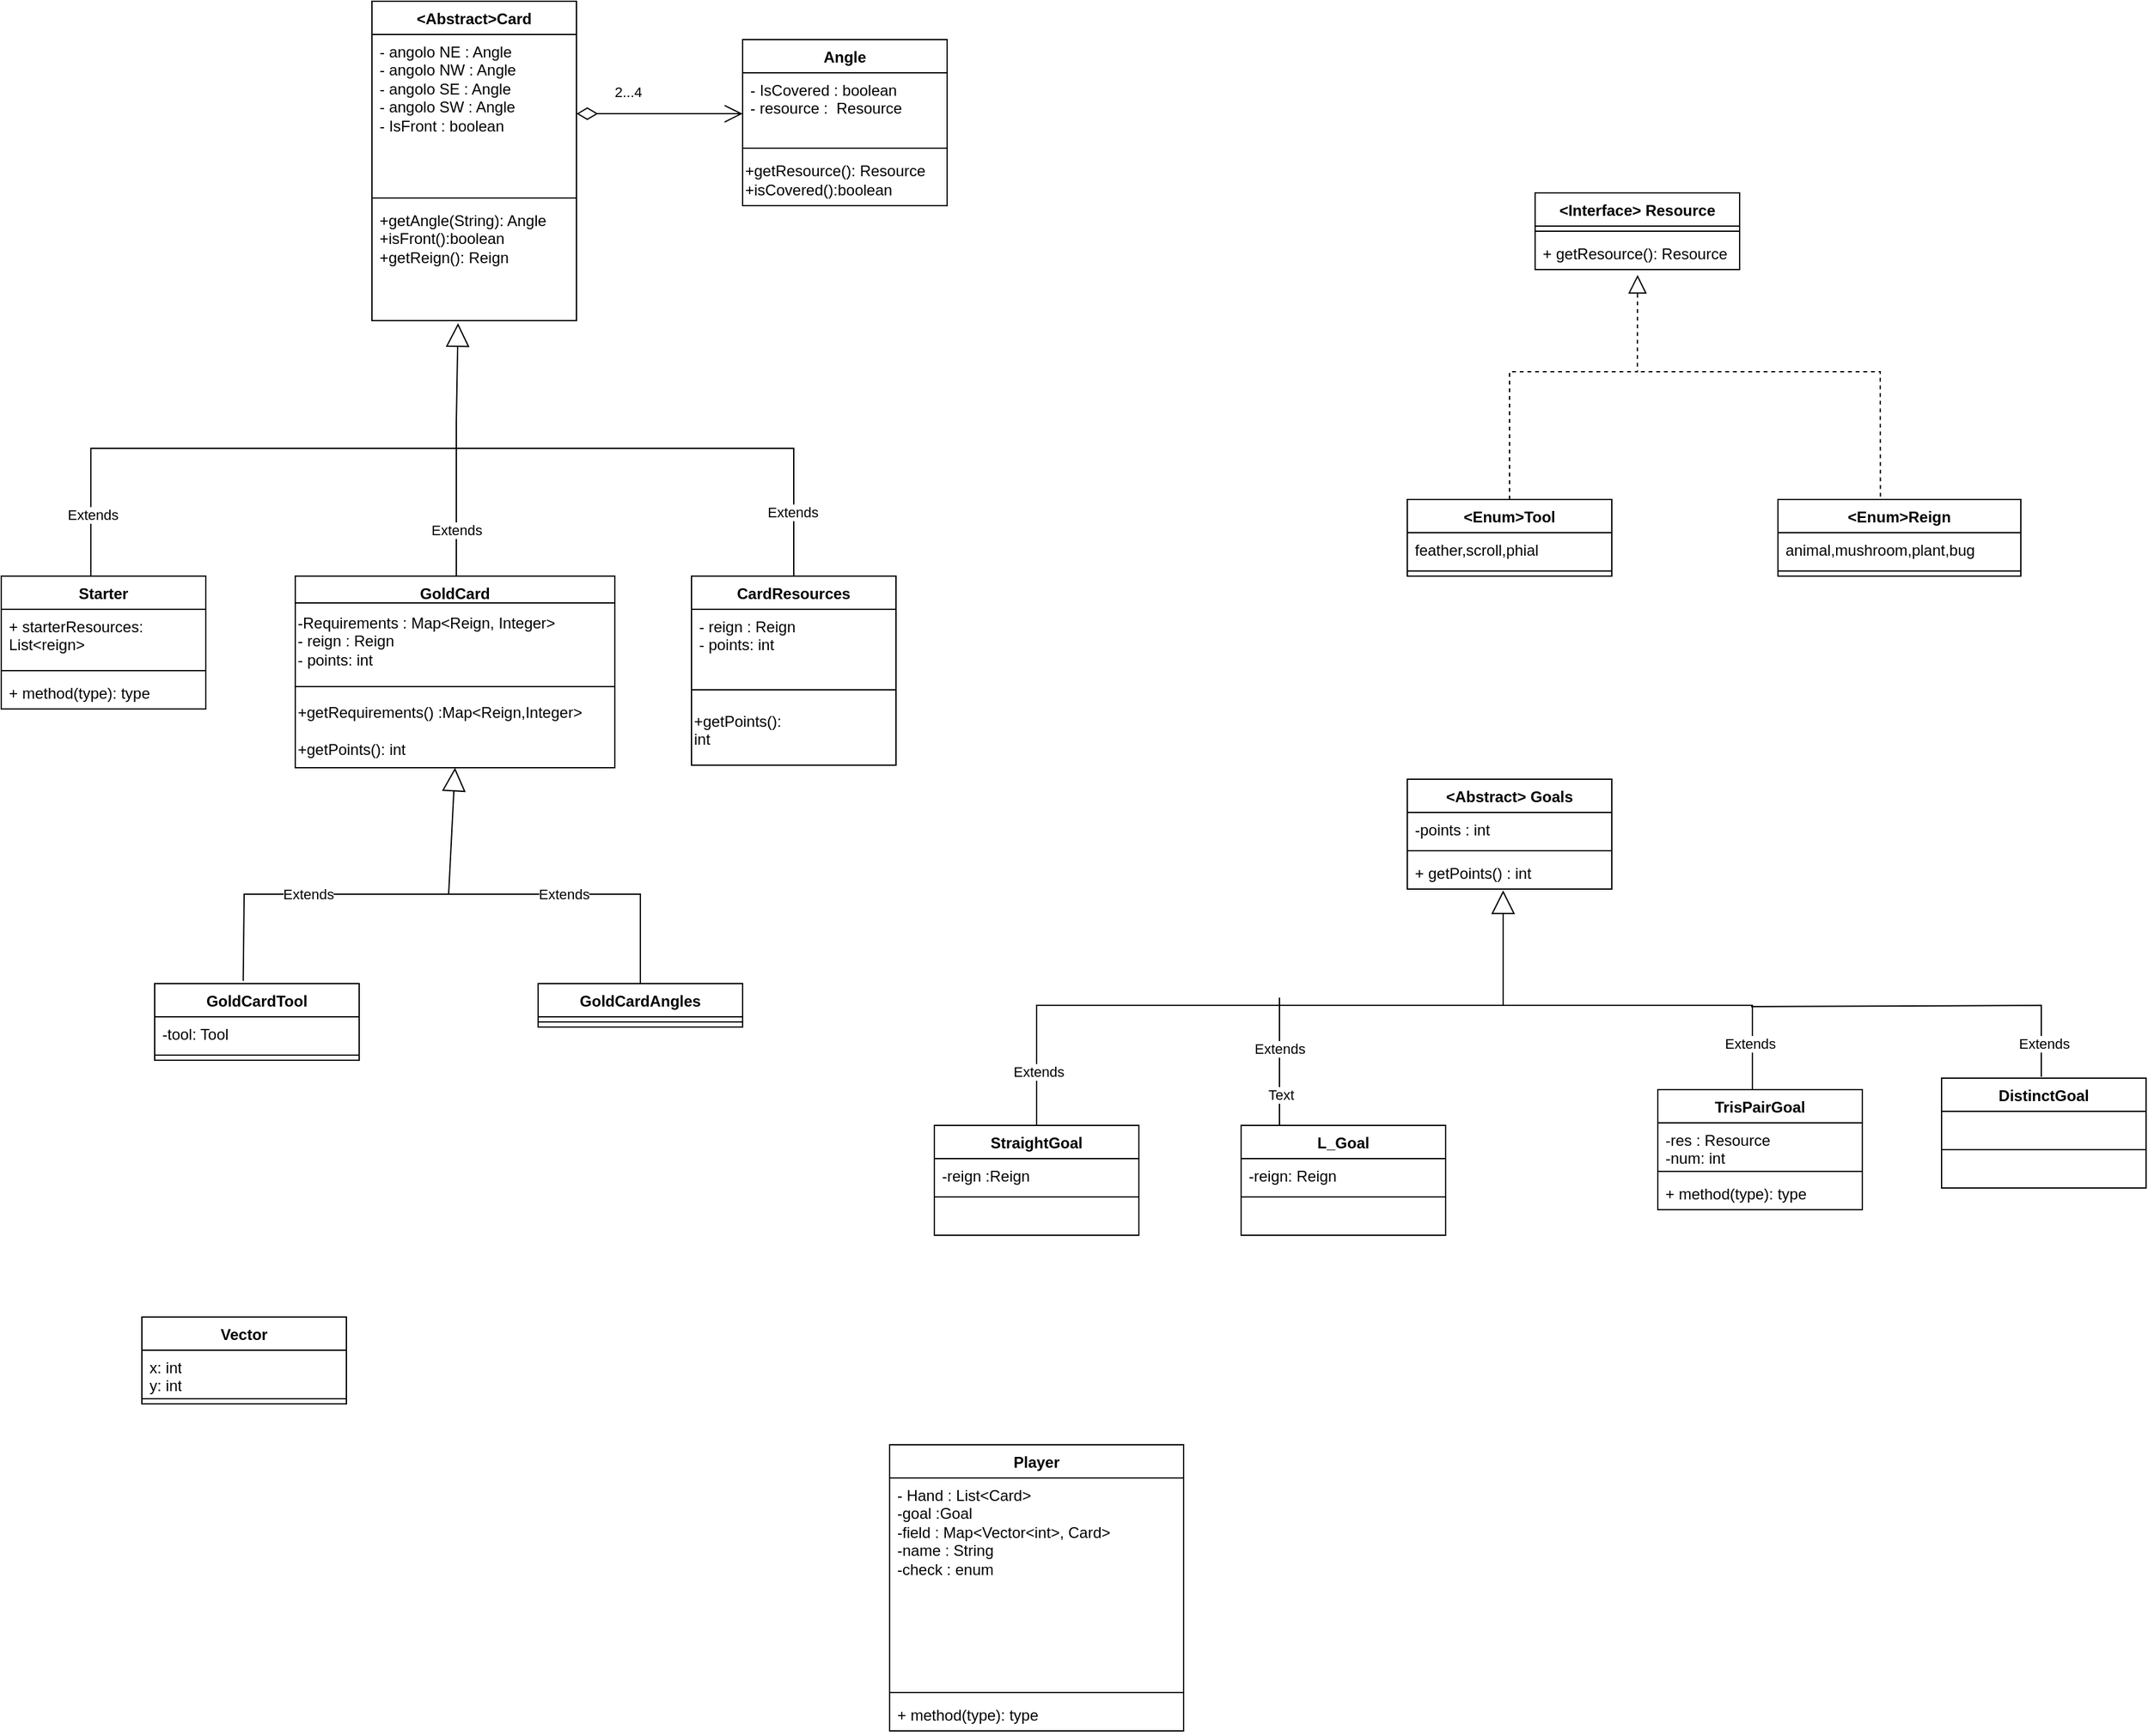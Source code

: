 <mxfile version="24.0.7" type="github">
  <diagram id="C5RBs43oDa-KdzZeNtuy" name="Page-1">
    <mxGraphModel dx="586" dy="361" grid="1" gridSize="10" guides="1" tooltips="1" connect="1" arrows="1" fold="1" page="1" pageScale="1" pageWidth="2339" pageHeight="3300" math="0" shadow="0">
      <root>
        <mxCell id="WIyWlLk6GJQsqaUBKTNV-0" />
        <mxCell id="WIyWlLk6GJQsqaUBKTNV-1" parent="WIyWlLk6GJQsqaUBKTNV-0" />
        <mxCell id="JLcb8wGAHAgGzzpa8HeB-1" value="&amp;lt;Abstract&amp;gt;Card" style="swimlane;fontStyle=1;align=center;verticalAlign=top;childLayout=stackLayout;horizontal=1;startSize=26;horizontalStack=0;resizeParent=1;resizeParentMax=0;resizeLast=0;collapsible=1;marginBottom=0;whiteSpace=wrap;html=1;" parent="WIyWlLk6GJQsqaUBKTNV-1" vertex="1">
          <mxGeometry x="300" y="30" width="160" height="250" as="geometry" />
        </mxCell>
        <mxCell id="JLcb8wGAHAgGzzpa8HeB-2" value="- angolo NE : Angle&lt;div&gt;- angolo NW : Angle&lt;/div&gt;&lt;div&gt;- angolo SE : Angle&lt;/div&gt;&lt;div&gt;- angolo SW : Angle&lt;/div&gt;&lt;div&gt;- IsFront : boolean&lt;/div&gt;&lt;div&gt;&lt;br&gt;&lt;/div&gt;" style="text;strokeColor=none;fillColor=none;align=left;verticalAlign=top;spacingLeft=4;spacingRight=4;overflow=hidden;rotatable=0;points=[[0,0.5],[1,0.5]];portConstraint=eastwest;whiteSpace=wrap;html=1;" parent="JLcb8wGAHAgGzzpa8HeB-1" vertex="1">
          <mxGeometry y="26" width="160" height="124" as="geometry" />
        </mxCell>
        <mxCell id="JLcb8wGAHAgGzzpa8HeB-3" value="" style="line;strokeWidth=1;fillColor=none;align=left;verticalAlign=middle;spacingTop=-1;spacingLeft=3;spacingRight=3;rotatable=0;labelPosition=right;points=[];portConstraint=eastwest;strokeColor=inherit;" parent="JLcb8wGAHAgGzzpa8HeB-1" vertex="1">
          <mxGeometry y="150" width="160" height="8" as="geometry" />
        </mxCell>
        <mxCell id="JLcb8wGAHAgGzzpa8HeB-4" value="&lt;div&gt;+getAngle(String): Angle&lt;br&gt;&lt;/div&gt;&lt;div&gt;+isFront():boolean&lt;/div&gt;&lt;div&gt;+getReign(): Reign&lt;/div&gt;" style="text;strokeColor=none;fillColor=none;align=left;verticalAlign=top;spacingLeft=4;spacingRight=4;overflow=hidden;rotatable=0;points=[[0,0.5],[1,0.5]];portConstraint=eastwest;whiteSpace=wrap;html=1;" parent="JLcb8wGAHAgGzzpa8HeB-1" vertex="1">
          <mxGeometry y="158" width="160" height="92" as="geometry" />
        </mxCell>
        <mxCell id="JLcb8wGAHAgGzzpa8HeB-5" value="Angle" style="swimlane;fontStyle=1;align=center;verticalAlign=top;childLayout=stackLayout;horizontal=1;startSize=26;horizontalStack=0;resizeParent=1;resizeParentMax=0;resizeLast=0;collapsible=1;marginBottom=0;whiteSpace=wrap;html=1;" parent="WIyWlLk6GJQsqaUBKTNV-1" vertex="1">
          <mxGeometry x="590" y="60" width="160" height="130" as="geometry" />
        </mxCell>
        <mxCell id="JLcb8wGAHAgGzzpa8HeB-6" value="&lt;div&gt;- IsCovered : boolean&lt;/div&gt;&lt;div&gt;- resource :&amp;nbsp; Resource&lt;/div&gt;&lt;div&gt;&lt;br&gt;&lt;/div&gt;" style="text;strokeColor=none;fillColor=none;align=left;verticalAlign=top;spacingLeft=4;spacingRight=4;overflow=hidden;rotatable=0;points=[[0,0.5],[1,0.5]];portConstraint=eastwest;whiteSpace=wrap;html=1;" parent="JLcb8wGAHAgGzzpa8HeB-5" vertex="1">
          <mxGeometry y="26" width="160" height="54" as="geometry" />
        </mxCell>
        <mxCell id="JLcb8wGAHAgGzzpa8HeB-7" value="" style="line;strokeWidth=1;fillColor=none;align=left;verticalAlign=middle;spacingTop=-1;spacingLeft=3;spacingRight=3;rotatable=0;labelPosition=right;points=[];portConstraint=eastwest;strokeColor=inherit;" parent="JLcb8wGAHAgGzzpa8HeB-5" vertex="1">
          <mxGeometry y="80" width="160" height="10" as="geometry" />
        </mxCell>
        <mxCell id="EF45_xodWaJwRy3mG7dY-4" value="&lt;div align=&quot;left&quot;&gt;+getResource(): Resource&lt;/div&gt;&lt;div align=&quot;left&quot;&gt;+isCovered():boolean&lt;br&gt;&lt;/div&gt;" style="text;html=1;align=left;verticalAlign=middle;resizable=0;points=[];autosize=1;strokeColor=none;fillColor=none;" parent="JLcb8wGAHAgGzzpa8HeB-5" vertex="1">
          <mxGeometry y="90" width="160" height="40" as="geometry" />
        </mxCell>
        <mxCell id="JLcb8wGAHAgGzzpa8HeB-9" value="&amp;lt;Interface&amp;gt; Resource" style="swimlane;fontStyle=1;align=center;verticalAlign=top;childLayout=stackLayout;horizontal=1;startSize=26;horizontalStack=0;resizeParent=1;resizeParentMax=0;resizeLast=0;collapsible=1;marginBottom=0;whiteSpace=wrap;html=1;" parent="WIyWlLk6GJQsqaUBKTNV-1" vertex="1">
          <mxGeometry x="1210" y="180" width="160" height="60" as="geometry" />
        </mxCell>
        <mxCell id="JLcb8wGAHAgGzzpa8HeB-11" value="" style="line;strokeWidth=1;fillColor=none;align=left;verticalAlign=middle;spacingTop=-1;spacingLeft=3;spacingRight=3;rotatable=0;labelPosition=right;points=[];portConstraint=eastwest;strokeColor=inherit;" parent="JLcb8wGAHAgGzzpa8HeB-9" vertex="1">
          <mxGeometry y="26" width="160" height="8" as="geometry" />
        </mxCell>
        <mxCell id="JLcb8wGAHAgGzzpa8HeB-12" value="+ getResource(): Resource" style="text;strokeColor=none;fillColor=none;align=left;verticalAlign=top;spacingLeft=4;spacingRight=4;overflow=hidden;rotatable=0;points=[[0,0.5],[1,0.5]];portConstraint=eastwest;whiteSpace=wrap;html=1;" parent="JLcb8wGAHAgGzzpa8HeB-9" vertex="1">
          <mxGeometry y="34" width="160" height="26" as="geometry" />
        </mxCell>
        <mxCell id="JLcb8wGAHAgGzzpa8HeB-14" value="&amp;lt;Enum&amp;gt;Tool" style="swimlane;fontStyle=1;align=center;verticalAlign=top;childLayout=stackLayout;horizontal=1;startSize=26;horizontalStack=0;resizeParent=1;resizeParentMax=0;resizeLast=0;collapsible=1;marginBottom=0;whiteSpace=wrap;html=1;" parent="WIyWlLk6GJQsqaUBKTNV-1" vertex="1">
          <mxGeometry x="1110" y="420" width="160" height="60" as="geometry" />
        </mxCell>
        <mxCell id="JLcb8wGAHAgGzzpa8HeB-15" value="feather,scroll,phial" style="text;strokeColor=none;fillColor=none;align=left;verticalAlign=top;spacingLeft=4;spacingRight=4;overflow=hidden;rotatable=0;points=[[0,0.5],[1,0.5]];portConstraint=eastwest;whiteSpace=wrap;html=1;" parent="JLcb8wGAHAgGzzpa8HeB-14" vertex="1">
          <mxGeometry y="26" width="160" height="26" as="geometry" />
        </mxCell>
        <mxCell id="JLcb8wGAHAgGzzpa8HeB-16" value="" style="line;strokeWidth=1;fillColor=none;align=left;verticalAlign=middle;spacingTop=-1;spacingLeft=3;spacingRight=3;rotatable=0;labelPosition=right;points=[];portConstraint=eastwest;strokeColor=inherit;" parent="JLcb8wGAHAgGzzpa8HeB-14" vertex="1">
          <mxGeometry y="52" width="160" height="8" as="geometry" />
        </mxCell>
        <mxCell id="JLcb8wGAHAgGzzpa8HeB-18" value="" style="endArrow=block;dashed=1;endFill=0;endSize=12;html=1;rounded=0;entryX=0.501;entryY=1.162;entryDx=0;entryDy=0;entryPerimeter=0;exitX=0.5;exitY=0;exitDx=0;exitDy=0;" parent="WIyWlLk6GJQsqaUBKTNV-1" source="JLcb8wGAHAgGzzpa8HeB-14" target="JLcb8wGAHAgGzzpa8HeB-12" edge="1">
          <mxGeometry width="160" relative="1" as="geometry">
            <mxPoint x="1430" y="400" as="sourcePoint" />
            <mxPoint x="1590" y="400" as="targetPoint" />
            <Array as="points">
              <mxPoint x="1190" y="320" />
              <mxPoint x="1290" y="320" />
            </Array>
          </mxGeometry>
        </mxCell>
        <mxCell id="JLcb8wGAHAgGzzpa8HeB-24" value="GoldCard" style="swimlane;fontStyle=1;align=center;verticalAlign=top;childLayout=stackLayout;horizontal=1;startSize=21;horizontalStack=0;resizeParent=1;resizeParentMax=0;resizeLast=0;collapsible=1;marginBottom=0;whiteSpace=wrap;html=1;" parent="WIyWlLk6GJQsqaUBKTNV-1" vertex="1">
          <mxGeometry x="240" y="480" width="250" height="150" as="geometry" />
        </mxCell>
        <mxCell id="E-_rWRL8sggAh93KuL3w-0" value="-Requirements : Map&amp;lt;Reign, Integer&amp;gt;&lt;div&gt;&lt;div style=&quot;white-space: normal;&quot;&gt;- reign : Reign&lt;/div&gt;&lt;span style=&quot;white-space: normal;&quot;&gt;- points: int&lt;/span&gt;&lt;br&gt;&lt;/div&gt;" style="text;html=1;align=left;verticalAlign=middle;resizable=0;points=[];autosize=1;strokeColor=none;fillColor=none;" parent="JLcb8wGAHAgGzzpa8HeB-24" vertex="1">
          <mxGeometry y="21" width="250" height="60" as="geometry" />
        </mxCell>
        <mxCell id="JLcb8wGAHAgGzzpa8HeB-26" value="" style="line;strokeWidth=1;fillColor=none;align=left;verticalAlign=middle;spacingTop=-1;spacingLeft=3;spacingRight=3;rotatable=0;labelPosition=right;points=[];portConstraint=eastwest;strokeColor=inherit;" parent="JLcb8wGAHAgGzzpa8HeB-24" vertex="1">
          <mxGeometry y="81" width="250" height="11" as="geometry" />
        </mxCell>
        <mxCell id="EF45_xodWaJwRy3mG7dY-5" value="&lt;div align=&quot;left&quot;&gt;+getRequirements() :Map&amp;lt;Reign,Integer&amp;gt;&lt;br&gt;&lt;/div&gt;&lt;div align=&quot;left&quot;&gt;&lt;br&gt;&lt;/div&gt;&lt;div align=&quot;left&quot;&gt;+getPoints(): int&lt;br&gt;&lt;/div&gt;" style="text;html=1;align=left;verticalAlign=middle;whiteSpace=wrap;rounded=0;" parent="JLcb8wGAHAgGzzpa8HeB-24" vertex="1">
          <mxGeometry y="92" width="250" height="58" as="geometry" />
        </mxCell>
        <mxCell id="JLcb8wGAHAgGzzpa8HeB-32" value="Extends" style="endArrow=block;endSize=16;endFill=0;html=1;rounded=0;exitX=0.5;exitY=0;exitDx=0;exitDy=0;entryX=0.421;entryY=1.022;entryDx=0;entryDy=0;entryPerimeter=0;" parent="WIyWlLk6GJQsqaUBKTNV-1" target="JLcb8wGAHAgGzzpa8HeB-4" edge="1">
          <mxGeometry x="-0.636" width="160" relative="1" as="geometry">
            <mxPoint x="366" y="480" as="sourcePoint" />
            <mxPoint x="370" y="280" as="targetPoint" />
            <Array as="points">
              <mxPoint x="366" y="380" />
              <mxPoint x="366" y="360" />
            </Array>
            <mxPoint as="offset" />
          </mxGeometry>
        </mxCell>
        <mxCell id="JLcb8wGAHAgGzzpa8HeB-38" value="" style="endArrow=none;dashed=1;html=1;rounded=0;exitX=0.422;exitY=0.063;exitDx=0;exitDy=0;exitPerimeter=0;" parent="WIyWlLk6GJQsqaUBKTNV-1" source="EF45_xodWaJwRy3mG7dY-0" edge="1">
          <mxGeometry width="50" height="50" relative="1" as="geometry">
            <mxPoint x="1480" y="420" as="sourcePoint" />
            <mxPoint x="1290" y="320" as="targetPoint" />
            <Array as="points">
              <mxPoint x="1480" y="320" />
            </Array>
          </mxGeometry>
        </mxCell>
        <mxCell id="pGGR8wDG81xiq5hkl2QB-0" value="GoldCardTool" style="swimlane;fontStyle=1;align=center;verticalAlign=top;childLayout=stackLayout;horizontal=1;startSize=26;horizontalStack=0;resizeParent=1;resizeParentMax=0;resizeLast=0;collapsible=1;marginBottom=0;whiteSpace=wrap;html=1;" parent="WIyWlLk6GJQsqaUBKTNV-1" vertex="1">
          <mxGeometry x="130" y="799" width="160" height="60" as="geometry" />
        </mxCell>
        <mxCell id="pGGR8wDG81xiq5hkl2QB-1" value="-tool: Tool" style="text;strokeColor=none;fillColor=none;align=left;verticalAlign=top;spacingLeft=4;spacingRight=4;overflow=hidden;rotatable=0;points=[[0,0.5],[1,0.5]];portConstraint=eastwest;whiteSpace=wrap;html=1;" parent="pGGR8wDG81xiq5hkl2QB-0" vertex="1">
          <mxGeometry y="26" width="160" height="26" as="geometry" />
        </mxCell>
        <mxCell id="pGGR8wDG81xiq5hkl2QB-2" value="" style="line;strokeWidth=1;fillColor=none;align=left;verticalAlign=middle;spacingTop=-1;spacingLeft=3;spacingRight=3;rotatable=0;labelPosition=right;points=[];portConstraint=eastwest;strokeColor=inherit;" parent="pGGR8wDG81xiq5hkl2QB-0" vertex="1">
          <mxGeometry y="52" width="160" height="8" as="geometry" />
        </mxCell>
        <mxCell id="pGGR8wDG81xiq5hkl2QB-4" value="GoldCardAngles" style="swimlane;fontStyle=1;align=center;verticalAlign=top;childLayout=stackLayout;horizontal=1;startSize=26;horizontalStack=0;resizeParent=1;resizeParentMax=0;resizeLast=0;collapsible=1;marginBottom=0;whiteSpace=wrap;html=1;" parent="WIyWlLk6GJQsqaUBKTNV-1" vertex="1">
          <mxGeometry x="430" y="799" width="160" height="34" as="geometry" />
        </mxCell>
        <mxCell id="pGGR8wDG81xiq5hkl2QB-6" value="" style="line;strokeWidth=1;fillColor=none;align=left;verticalAlign=middle;spacingTop=-1;spacingLeft=3;spacingRight=3;rotatable=0;labelPosition=right;points=[];portConstraint=eastwest;strokeColor=inherit;" parent="pGGR8wDG81xiq5hkl2QB-4" vertex="1">
          <mxGeometry y="26" width="160" height="8" as="geometry" />
        </mxCell>
        <mxCell id="U6kzLl_--cRYhZTv7tza-3" value="" style="endArrow=none;html=1;rounded=0;entryX=0.5;entryY=0;entryDx=0;entryDy=0;" parent="WIyWlLk6GJQsqaUBKTNV-1" target="DvexnknoC_lyuImm-Q-N-4" edge="1">
          <mxGeometry width="50" height="50" relative="1" as="geometry">
            <mxPoint x="360" y="380" as="sourcePoint" />
            <mxPoint x="740" y="446" as="targetPoint" />
            <Array as="points">
              <mxPoint x="630" y="380" />
            </Array>
          </mxGeometry>
        </mxCell>
        <mxCell id="U6kzLl_--cRYhZTv7tza-4" value="Extends" style="edgeLabel;html=1;align=center;verticalAlign=middle;resizable=0;points=[];" parent="U6kzLl_--cRYhZTv7tza-3" vertex="1" connectable="0">
          <mxGeometry x="0.32" y="-2" relative="1" as="geometry">
            <mxPoint x="25" y="48" as="offset" />
          </mxGeometry>
        </mxCell>
        <mxCell id="U6kzLl_--cRYhZTv7tza-8" value="Extends" style="endArrow=block;endSize=16;endFill=0;html=1;rounded=0;entryX=0.5;entryY=1;entryDx=0;entryDy=0;exitX=0.433;exitY=-0.035;exitDx=0;exitDy=0;exitPerimeter=0;" parent="WIyWlLk6GJQsqaUBKTNV-1" source="pGGR8wDG81xiq5hkl2QB-0" target="EF45_xodWaJwRy3mG7dY-5" edge="1">
          <mxGeometry x="-0.28" width="160" relative="1" as="geometry">
            <mxPoint x="200" y="789" as="sourcePoint" />
            <mxPoint x="365" y="560" as="targetPoint" />
            <Array as="points">
              <mxPoint x="200" y="729" />
              <mxPoint x="360" y="729" />
            </Array>
            <mxPoint as="offset" />
          </mxGeometry>
        </mxCell>
        <mxCell id="U6kzLl_--cRYhZTv7tza-10" value="" style="endArrow=none;html=1;rounded=0;entryX=0.5;entryY=0;entryDx=0;entryDy=0;" parent="WIyWlLk6GJQsqaUBKTNV-1" target="pGGR8wDG81xiq5hkl2QB-4" edge="1">
          <mxGeometry width="50" height="50" relative="1" as="geometry">
            <mxPoint x="360" y="729" as="sourcePoint" />
            <mxPoint x="580" y="729" as="targetPoint" />
            <Array as="points">
              <mxPoint x="510" y="729" />
            </Array>
          </mxGeometry>
        </mxCell>
        <mxCell id="U6kzLl_--cRYhZTv7tza-11" value="&lt;div&gt;Extends&lt;/div&gt;" style="edgeLabel;html=1;align=center;verticalAlign=middle;resizable=0;points=[];" parent="U6kzLl_--cRYhZTv7tza-10" vertex="1" connectable="0">
          <mxGeometry x="-0.317" y="-2" relative="1" as="geometry">
            <mxPoint x="15" y="-2" as="offset" />
          </mxGeometry>
        </mxCell>
        <mxCell id="U6kzLl_--cRYhZTv7tza-17" value="2...4" style="endArrow=open;html=1;endSize=12;startArrow=diamondThin;startSize=14;startFill=0;edgeStyle=orthogonalEdgeStyle;align=left;verticalAlign=bottom;rounded=0;exitX=1;exitY=0.5;exitDx=0;exitDy=0;entryX=0;entryY=0.593;entryDx=0;entryDy=0;entryPerimeter=0;" parent="WIyWlLk6GJQsqaUBKTNV-1" source="JLcb8wGAHAgGzzpa8HeB-2" target="JLcb8wGAHAgGzzpa8HeB-6" edge="1">
          <mxGeometry x="-0.579" y="8" relative="1" as="geometry">
            <mxPoint x="730" y="170" as="sourcePoint" />
            <mxPoint x="880" y="130" as="targetPoint" />
            <Array as="points" />
            <mxPoint as="offset" />
          </mxGeometry>
        </mxCell>
        <mxCell id="EF45_xodWaJwRy3mG7dY-0" value="&amp;lt;Enum&amp;gt;Reign" style="swimlane;fontStyle=1;align=center;verticalAlign=top;childLayout=stackLayout;horizontal=1;startSize=26;horizontalStack=0;resizeParent=1;resizeParentMax=0;resizeLast=0;collapsible=1;marginBottom=0;whiteSpace=wrap;html=1;" parent="WIyWlLk6GJQsqaUBKTNV-1" vertex="1">
          <mxGeometry x="1400" y="420" width="190" height="60" as="geometry" />
        </mxCell>
        <mxCell id="EF45_xodWaJwRy3mG7dY-1" value="animal,mushroom,plant,bug" style="text;strokeColor=none;fillColor=none;align=left;verticalAlign=top;spacingLeft=4;spacingRight=4;overflow=hidden;rotatable=0;points=[[0,0.5],[1,0.5]];portConstraint=eastwest;whiteSpace=wrap;html=1;" parent="EF45_xodWaJwRy3mG7dY-0" vertex="1">
          <mxGeometry y="26" width="190" height="26" as="geometry" />
        </mxCell>
        <mxCell id="EF45_xodWaJwRy3mG7dY-2" value="" style="line;strokeWidth=1;fillColor=none;align=left;verticalAlign=middle;spacingTop=-1;spacingLeft=3;spacingRight=3;rotatable=0;labelPosition=right;points=[];portConstraint=eastwest;strokeColor=inherit;" parent="EF45_xodWaJwRy3mG7dY-0" vertex="1">
          <mxGeometry y="52" width="190" height="8" as="geometry" />
        </mxCell>
        <mxCell id="DvexnknoC_lyuImm-Q-N-4" value="CardResources" style="swimlane;fontStyle=1;align=center;verticalAlign=top;childLayout=stackLayout;horizontal=1;startSize=26;horizontalStack=0;resizeParent=1;resizeParentMax=0;resizeLast=0;collapsible=1;marginBottom=0;whiteSpace=wrap;html=1;" parent="WIyWlLk6GJQsqaUBKTNV-1" vertex="1">
          <mxGeometry x="550" y="480" width="160" height="148" as="geometry" />
        </mxCell>
        <mxCell id="DvexnknoC_lyuImm-Q-N-5" value="&lt;div&gt;- reign : Reign&lt;/div&gt;- points: int" style="text;strokeColor=none;fillColor=none;align=left;verticalAlign=top;spacingLeft=4;spacingRight=4;overflow=hidden;rotatable=0;points=[[0,0.5],[1,0.5]];portConstraint=eastwest;whiteSpace=wrap;html=1;" parent="DvexnknoC_lyuImm-Q-N-4" vertex="1">
          <mxGeometry y="26" width="160" height="44" as="geometry" />
        </mxCell>
        <mxCell id="DvexnknoC_lyuImm-Q-N-6" value="" style="line;strokeWidth=1;fillColor=none;align=left;verticalAlign=middle;spacingTop=-1;spacingLeft=3;spacingRight=3;rotatable=0;labelPosition=right;points=[];portConstraint=eastwest;strokeColor=inherit;" parent="DvexnknoC_lyuImm-Q-N-4" vertex="1">
          <mxGeometry y="70" width="160" height="38" as="geometry" />
        </mxCell>
        <mxCell id="DvexnknoC_lyuImm-Q-N-8" value="&lt;span style=&quot;white-space: normal;&quot;&gt;+getPoints(): int&lt;/span&gt;&lt;div&gt;&lt;span style=&quot;white-space: normal;&quot;&gt;&lt;br&gt;&lt;/span&gt;&lt;/div&gt;" style="text;html=1;align=left;verticalAlign=middle;resizable=0;points=[];autosize=1;strokeColor=none;fillColor=none;" parent="DvexnknoC_lyuImm-Q-N-4" vertex="1">
          <mxGeometry y="108" width="160" height="40" as="geometry" />
        </mxCell>
        <mxCell id="DvexnknoC_lyuImm-Q-N-9" value="Starter" style="swimlane;fontStyle=1;align=center;verticalAlign=top;childLayout=stackLayout;horizontal=1;startSize=26;horizontalStack=0;resizeParent=1;resizeParentMax=0;resizeLast=0;collapsible=1;marginBottom=0;whiteSpace=wrap;html=1;" parent="WIyWlLk6GJQsqaUBKTNV-1" vertex="1">
          <mxGeometry x="10" y="480" width="160" height="104" as="geometry" />
        </mxCell>
        <mxCell id="DvexnknoC_lyuImm-Q-N-10" value="+ starterResources: List&amp;lt;reign&amp;gt;" style="text;strokeColor=none;fillColor=none;align=left;verticalAlign=top;spacingLeft=4;spacingRight=4;overflow=hidden;rotatable=0;points=[[0,0.5],[1,0.5]];portConstraint=eastwest;whiteSpace=wrap;html=1;" parent="DvexnknoC_lyuImm-Q-N-9" vertex="1">
          <mxGeometry y="26" width="160" height="44" as="geometry" />
        </mxCell>
        <mxCell id="DvexnknoC_lyuImm-Q-N-11" value="" style="line;strokeWidth=1;fillColor=none;align=left;verticalAlign=middle;spacingTop=-1;spacingLeft=3;spacingRight=3;rotatable=0;labelPosition=right;points=[];portConstraint=eastwest;strokeColor=inherit;" parent="DvexnknoC_lyuImm-Q-N-9" vertex="1">
          <mxGeometry y="70" width="160" height="8" as="geometry" />
        </mxCell>
        <mxCell id="DvexnknoC_lyuImm-Q-N-12" value="+ method(type): type" style="text;strokeColor=none;fillColor=none;align=left;verticalAlign=top;spacingLeft=4;spacingRight=4;overflow=hidden;rotatable=0;points=[[0,0.5],[1,0.5]];portConstraint=eastwest;whiteSpace=wrap;html=1;" parent="DvexnknoC_lyuImm-Q-N-9" vertex="1">
          <mxGeometry y="78" width="160" height="26" as="geometry" />
        </mxCell>
        <mxCell id="DvexnknoC_lyuImm-Q-N-13" value="" style="endArrow=none;html=1;edgeStyle=orthogonalEdgeStyle;rounded=0;exitX=0.438;exitY=0;exitDx=0;exitDy=0;exitPerimeter=0;" parent="WIyWlLk6GJQsqaUBKTNV-1" source="DvexnknoC_lyuImm-Q-N-9" edge="1">
          <mxGeometry relative="1" as="geometry">
            <mxPoint x="80" y="380" as="sourcePoint" />
            <mxPoint x="370" y="380" as="targetPoint" />
            <Array as="points">
              <mxPoint x="80" y="380" />
            </Array>
          </mxGeometry>
        </mxCell>
        <mxCell id="DvexnknoC_lyuImm-Q-N-14" value="Extends" style="edgeLabel;resizable=0;html=1;align=left;verticalAlign=bottom;" parent="DvexnknoC_lyuImm-Q-N-13" connectable="0" vertex="1">
          <mxGeometry x="-1" relative="1" as="geometry">
            <mxPoint x="-20" y="-40" as="offset" />
          </mxGeometry>
        </mxCell>
        <mxCell id="DvexnknoC_lyuImm-Q-N-16" value="&amp;lt;Abstract&amp;gt; Goals" style="swimlane;fontStyle=1;align=center;verticalAlign=top;childLayout=stackLayout;horizontal=1;startSize=26;horizontalStack=0;resizeParent=1;resizeParentMax=0;resizeLast=0;collapsible=1;marginBottom=0;whiteSpace=wrap;html=1;" parent="WIyWlLk6GJQsqaUBKTNV-1" vertex="1">
          <mxGeometry x="1110" y="639" width="160" height="86" as="geometry" />
        </mxCell>
        <mxCell id="DvexnknoC_lyuImm-Q-N-17" value="-points : int" style="text;strokeColor=none;fillColor=none;align=left;verticalAlign=top;spacingLeft=4;spacingRight=4;overflow=hidden;rotatable=0;points=[[0,0.5],[1,0.5]];portConstraint=eastwest;whiteSpace=wrap;html=1;" parent="DvexnknoC_lyuImm-Q-N-16" vertex="1">
          <mxGeometry y="26" width="160" height="26" as="geometry" />
        </mxCell>
        <mxCell id="DvexnknoC_lyuImm-Q-N-18" value="" style="line;strokeWidth=1;fillColor=none;align=left;verticalAlign=middle;spacingTop=-1;spacingLeft=3;spacingRight=3;rotatable=0;labelPosition=right;points=[];portConstraint=eastwest;strokeColor=inherit;" parent="DvexnknoC_lyuImm-Q-N-16" vertex="1">
          <mxGeometry y="52" width="160" height="8" as="geometry" />
        </mxCell>
        <mxCell id="DvexnknoC_lyuImm-Q-N-19" value="+ getPoints() : int" style="text;strokeColor=none;fillColor=none;align=left;verticalAlign=top;spacingLeft=4;spacingRight=4;overflow=hidden;rotatable=0;points=[[0,0.5],[1,0.5]];portConstraint=eastwest;whiteSpace=wrap;html=1;" parent="DvexnknoC_lyuImm-Q-N-16" vertex="1">
          <mxGeometry y="60" width="160" height="26" as="geometry" />
        </mxCell>
        <mxCell id="DvexnknoC_lyuImm-Q-N-20" value="Extends" style="endArrow=block;endSize=16;endFill=0;html=1;rounded=0;entryX=0.5;entryY=1;entryDx=0;entryDy=0;exitX=0.5;exitY=0;exitDx=0;exitDy=0;" parent="WIyWlLk6GJQsqaUBKTNV-1" edge="1">
          <mxGeometry x="-0.636" width="160" relative="1" as="geometry">
            <mxPoint x="1010" y="916" as="sourcePoint" />
            <mxPoint x="1185" y="726" as="targetPoint" />
            <Array as="points">
              <mxPoint x="1010" y="816" />
              <mxPoint x="1185" y="816" />
            </Array>
            <mxPoint as="offset" />
          </mxGeometry>
        </mxCell>
        <mxCell id="AA-iRr0cbiNNM53GynT9-34" value="Text" style="edgeLabel;html=1;align=center;verticalAlign=middle;resizable=0;points=[];" parent="DvexnknoC_lyuImm-Q-N-20" vertex="1" connectable="0">
          <mxGeometry x="-0.832" y="-1" relative="1" as="geometry">
            <mxPoint as="offset" />
          </mxGeometry>
        </mxCell>
        <mxCell id="DvexnknoC_lyuImm-Q-N-21" value="" style="endArrow=none;html=1;rounded=0;entryX=0.5;entryY=0;entryDx=0;entryDy=0;" parent="WIyWlLk6GJQsqaUBKTNV-1" edge="1">
          <mxGeometry width="50" height="50" relative="1" as="geometry">
            <mxPoint x="1180" y="816" as="sourcePoint" />
            <mxPoint x="1380" y="882" as="targetPoint" />
            <Array as="points">
              <mxPoint x="1380" y="816" />
            </Array>
          </mxGeometry>
        </mxCell>
        <mxCell id="DvexnknoC_lyuImm-Q-N-22" value="Extends" style="edgeLabel;html=1;align=center;verticalAlign=middle;resizable=0;points=[];" parent="DvexnknoC_lyuImm-Q-N-21" vertex="1" connectable="0">
          <mxGeometry x="0.32" y="-2" relative="1" as="geometry">
            <mxPoint x="22" y="28" as="offset" />
          </mxGeometry>
        </mxCell>
        <mxCell id="DvexnknoC_lyuImm-Q-N-23" value="" style="endArrow=none;html=1;edgeStyle=orthogonalEdgeStyle;rounded=0;exitX=0.438;exitY=0;exitDx=0;exitDy=0;exitPerimeter=0;" parent="WIyWlLk6GJQsqaUBKTNV-1" edge="1">
          <mxGeometry relative="1" as="geometry">
            <mxPoint x="820" y="916" as="sourcePoint" />
            <mxPoint x="1010" y="810" as="targetPoint" />
            <Array as="points">
              <mxPoint x="820" y="816" />
            </Array>
          </mxGeometry>
        </mxCell>
        <mxCell id="DvexnknoC_lyuImm-Q-N-24" value="Extends" style="edgeLabel;resizable=0;html=1;align=left;verticalAlign=bottom;" parent="DvexnknoC_lyuImm-Q-N-23" connectable="0" vertex="1">
          <mxGeometry x="-1" relative="1" as="geometry">
            <mxPoint x="-20" y="-40" as="offset" />
          </mxGeometry>
        </mxCell>
        <mxCell id="AA-iRr0cbiNNM53GynT9-10" value="" style="endArrow=none;html=1;rounded=0;" parent="WIyWlLk6GJQsqaUBKTNV-1" edge="1">
          <mxGeometry width="50" height="50" relative="1" as="geometry">
            <mxPoint x="1379" y="817" as="sourcePoint" />
            <mxPoint x="1606" y="872" as="targetPoint" />
            <Array as="points">
              <mxPoint x="1606" y="816" />
            </Array>
          </mxGeometry>
        </mxCell>
        <mxCell id="AA-iRr0cbiNNM53GynT9-11" value="Extends" style="edgeLabel;html=1;align=center;verticalAlign=middle;resizable=0;points=[];" parent="AA-iRr0cbiNNM53GynT9-10" vertex="1" connectable="0">
          <mxGeometry x="0.32" y="-2" relative="1" as="geometry">
            <mxPoint x="42" y="28" as="offset" />
          </mxGeometry>
        </mxCell>
        <mxCell id="AA-iRr0cbiNNM53GynT9-12" value="StraightGoal" style="swimlane;fontStyle=1;align=center;verticalAlign=top;childLayout=stackLayout;horizontal=1;startSize=26;horizontalStack=0;resizeParent=1;resizeParentMax=0;resizeLast=0;collapsible=1;marginBottom=0;whiteSpace=wrap;html=1;" parent="WIyWlLk6GJQsqaUBKTNV-1" vertex="1">
          <mxGeometry x="740" y="910" width="160" height="86" as="geometry" />
        </mxCell>
        <mxCell id="AA-iRr0cbiNNM53GynT9-13" value="-reign :Reign" style="text;strokeColor=none;fillColor=none;align=left;verticalAlign=top;spacingLeft=4;spacingRight=4;overflow=hidden;rotatable=0;points=[[0,0.5],[1,0.5]];portConstraint=eastwest;whiteSpace=wrap;html=1;" parent="AA-iRr0cbiNNM53GynT9-12" vertex="1">
          <mxGeometry y="26" width="160" height="26" as="geometry" />
        </mxCell>
        <mxCell id="AA-iRr0cbiNNM53GynT9-14" value="" style="line;strokeWidth=1;fillColor=none;align=left;verticalAlign=middle;spacingTop=-1;spacingLeft=3;spacingRight=3;rotatable=0;labelPosition=right;points=[];portConstraint=eastwest;strokeColor=inherit;" parent="AA-iRr0cbiNNM53GynT9-12" vertex="1">
          <mxGeometry y="52" width="160" height="8" as="geometry" />
        </mxCell>
        <mxCell id="AA-iRr0cbiNNM53GynT9-15" value="&amp;nbsp;" style="text;strokeColor=none;fillColor=none;align=left;verticalAlign=top;spacingLeft=4;spacingRight=4;overflow=hidden;rotatable=0;points=[[0,0.5],[1,0.5]];portConstraint=eastwest;whiteSpace=wrap;html=1;" parent="AA-iRr0cbiNNM53GynT9-12" vertex="1">
          <mxGeometry y="60" width="160" height="26" as="geometry" />
        </mxCell>
        <mxCell id="AA-iRr0cbiNNM53GynT9-16" value="L_Goal" style="swimlane;fontStyle=1;align=center;verticalAlign=top;childLayout=stackLayout;horizontal=1;startSize=26;horizontalStack=0;resizeParent=1;resizeParentMax=0;resizeLast=0;collapsible=1;marginBottom=0;whiteSpace=wrap;html=1;" parent="WIyWlLk6GJQsqaUBKTNV-1" vertex="1">
          <mxGeometry x="980" y="910" width="160" height="86" as="geometry" />
        </mxCell>
        <mxCell id="AA-iRr0cbiNNM53GynT9-17" value="-reign: Reign" style="text;strokeColor=none;fillColor=none;align=left;verticalAlign=top;spacingLeft=4;spacingRight=4;overflow=hidden;rotatable=0;points=[[0,0.5],[1,0.5]];portConstraint=eastwest;whiteSpace=wrap;html=1;" parent="AA-iRr0cbiNNM53GynT9-16" vertex="1">
          <mxGeometry y="26" width="160" height="26" as="geometry" />
        </mxCell>
        <mxCell id="AA-iRr0cbiNNM53GynT9-18" value="" style="line;strokeWidth=1;fillColor=none;align=left;verticalAlign=middle;spacingTop=-1;spacingLeft=3;spacingRight=3;rotatable=0;labelPosition=right;points=[];portConstraint=eastwest;strokeColor=inherit;" parent="AA-iRr0cbiNNM53GynT9-16" vertex="1">
          <mxGeometry y="52" width="160" height="8" as="geometry" />
        </mxCell>
        <mxCell id="AA-iRr0cbiNNM53GynT9-19" value="&amp;nbsp;" style="text;strokeColor=none;fillColor=none;align=left;verticalAlign=top;spacingLeft=4;spacingRight=4;overflow=hidden;rotatable=0;points=[[0,0.5],[1,0.5]];portConstraint=eastwest;whiteSpace=wrap;html=1;" parent="AA-iRr0cbiNNM53GynT9-16" vertex="1">
          <mxGeometry y="60" width="160" height="26" as="geometry" />
        </mxCell>
        <mxCell id="AA-iRr0cbiNNM53GynT9-20" value="TrisPairGoal" style="swimlane;fontStyle=1;align=center;verticalAlign=top;childLayout=stackLayout;horizontal=1;startSize=26;horizontalStack=0;resizeParent=1;resizeParentMax=0;resizeLast=0;collapsible=1;marginBottom=0;whiteSpace=wrap;html=1;" parent="WIyWlLk6GJQsqaUBKTNV-1" vertex="1">
          <mxGeometry x="1306" y="882" width="160" height="94" as="geometry" />
        </mxCell>
        <mxCell id="AA-iRr0cbiNNM53GynT9-21" value="-res : Resource&lt;div&gt;-num: int&lt;/div&gt;" style="text;strokeColor=none;fillColor=none;align=left;verticalAlign=top;spacingLeft=4;spacingRight=4;overflow=hidden;rotatable=0;points=[[0,0.5],[1,0.5]];portConstraint=eastwest;whiteSpace=wrap;html=1;" parent="AA-iRr0cbiNNM53GynT9-20" vertex="1">
          <mxGeometry y="26" width="160" height="34" as="geometry" />
        </mxCell>
        <mxCell id="AA-iRr0cbiNNM53GynT9-22" value="" style="line;strokeWidth=1;fillColor=none;align=left;verticalAlign=middle;spacingTop=-1;spacingLeft=3;spacingRight=3;rotatable=0;labelPosition=right;points=[];portConstraint=eastwest;strokeColor=inherit;" parent="AA-iRr0cbiNNM53GynT9-20" vertex="1">
          <mxGeometry y="60" width="160" height="8" as="geometry" />
        </mxCell>
        <mxCell id="AA-iRr0cbiNNM53GynT9-23" value="+ method(type): type" style="text;strokeColor=none;fillColor=none;align=left;verticalAlign=top;spacingLeft=4;spacingRight=4;overflow=hidden;rotatable=0;points=[[0,0.5],[1,0.5]];portConstraint=eastwest;whiteSpace=wrap;html=1;" parent="AA-iRr0cbiNNM53GynT9-20" vertex="1">
          <mxGeometry y="68" width="160" height="26" as="geometry" />
        </mxCell>
        <mxCell id="AA-iRr0cbiNNM53GynT9-24" value="DistinctGoal" style="swimlane;fontStyle=1;align=center;verticalAlign=top;childLayout=stackLayout;horizontal=1;startSize=26;horizontalStack=0;resizeParent=1;resizeParentMax=0;resizeLast=0;collapsible=1;marginBottom=0;whiteSpace=wrap;html=1;" parent="WIyWlLk6GJQsqaUBKTNV-1" vertex="1">
          <mxGeometry x="1528" y="873" width="160" height="86" as="geometry" />
        </mxCell>
        <mxCell id="AA-iRr0cbiNNM53GynT9-25" value="&amp;nbsp;" style="text;strokeColor=none;fillColor=none;align=left;verticalAlign=top;spacingLeft=4;spacingRight=4;overflow=hidden;rotatable=0;points=[[0,0.5],[1,0.5]];portConstraint=eastwest;whiteSpace=wrap;html=1;" parent="AA-iRr0cbiNNM53GynT9-24" vertex="1">
          <mxGeometry y="26" width="160" height="26" as="geometry" />
        </mxCell>
        <mxCell id="AA-iRr0cbiNNM53GynT9-26" value="" style="line;strokeWidth=1;fillColor=none;align=left;verticalAlign=middle;spacingTop=-1;spacingLeft=3;spacingRight=3;rotatable=0;labelPosition=right;points=[];portConstraint=eastwest;strokeColor=inherit;" parent="AA-iRr0cbiNNM53GynT9-24" vertex="1">
          <mxGeometry y="52" width="160" height="8" as="geometry" />
        </mxCell>
        <mxCell id="AA-iRr0cbiNNM53GynT9-27" value="&amp;nbsp;" style="text;strokeColor=none;fillColor=none;align=left;verticalAlign=top;spacingLeft=4;spacingRight=4;overflow=hidden;rotatable=0;points=[[0,0.5],[1,0.5]];portConstraint=eastwest;whiteSpace=wrap;html=1;" parent="AA-iRr0cbiNNM53GynT9-24" vertex="1">
          <mxGeometry y="60" width="160" height="26" as="geometry" />
        </mxCell>
        <mxCell id="AA-iRr0cbiNNM53GynT9-28" value="Player" style="swimlane;fontStyle=1;align=center;verticalAlign=top;childLayout=stackLayout;horizontal=1;startSize=26;horizontalStack=0;resizeParent=1;resizeParentMax=0;resizeLast=0;collapsible=1;marginBottom=0;whiteSpace=wrap;html=1;" parent="WIyWlLk6GJQsqaUBKTNV-1" vertex="1">
          <mxGeometry x="705" y="1160" width="230" height="224" as="geometry" />
        </mxCell>
        <mxCell id="AA-iRr0cbiNNM53GynT9-29" value="- Hand : List&amp;lt;Card&amp;gt;&lt;div&gt;-goal :Goal&lt;/div&gt;&lt;div&gt;-field : Map&amp;lt;Vector&amp;lt;int&amp;gt;, Card&amp;gt;&lt;/div&gt;&lt;div&gt;-name : String&lt;/div&gt;&lt;div&gt;-check : enum&lt;/div&gt;" style="text;strokeColor=none;fillColor=none;align=left;verticalAlign=top;spacingLeft=4;spacingRight=4;overflow=hidden;rotatable=0;points=[[0,0.5],[1,0.5]];portConstraint=eastwest;whiteSpace=wrap;html=1;" parent="AA-iRr0cbiNNM53GynT9-28" vertex="1">
          <mxGeometry y="26" width="230" height="164" as="geometry" />
        </mxCell>
        <mxCell id="AA-iRr0cbiNNM53GynT9-30" value="" style="line;strokeWidth=1;fillColor=none;align=left;verticalAlign=middle;spacingTop=-1;spacingLeft=3;spacingRight=3;rotatable=0;labelPosition=right;points=[];portConstraint=eastwest;strokeColor=inherit;" parent="AA-iRr0cbiNNM53GynT9-28" vertex="1">
          <mxGeometry y="190" width="230" height="8" as="geometry" />
        </mxCell>
        <mxCell id="AA-iRr0cbiNNM53GynT9-31" value="+ method(type): type" style="text;strokeColor=none;fillColor=none;align=left;verticalAlign=top;spacingLeft=4;spacingRight=4;overflow=hidden;rotatable=0;points=[[0,0.5],[1,0.5]];portConstraint=eastwest;whiteSpace=wrap;html=1;" parent="AA-iRr0cbiNNM53GynT9-28" vertex="1">
          <mxGeometry y="198" width="230" height="26" as="geometry" />
        </mxCell>
        <mxCell id="u47IoDtROjoDoX3tb5BJ-0" value="Vector" style="swimlane;fontStyle=1;align=center;verticalAlign=top;childLayout=stackLayout;horizontal=1;startSize=26;horizontalStack=0;resizeParent=1;resizeParentMax=0;resizeLast=0;collapsible=1;marginBottom=0;whiteSpace=wrap;html=1;" vertex="1" parent="WIyWlLk6GJQsqaUBKTNV-1">
          <mxGeometry x="120" y="1060" width="160" height="68" as="geometry" />
        </mxCell>
        <mxCell id="u47IoDtROjoDoX3tb5BJ-1" value="x: int&lt;div&gt;y: int&lt;/div&gt;" style="text;strokeColor=none;fillColor=none;align=left;verticalAlign=top;spacingLeft=4;spacingRight=4;overflow=hidden;rotatable=0;points=[[0,0.5],[1,0.5]];portConstraint=eastwest;whiteSpace=wrap;html=1;" vertex="1" parent="u47IoDtROjoDoX3tb5BJ-0">
          <mxGeometry y="26" width="160" height="34" as="geometry" />
        </mxCell>
        <mxCell id="u47IoDtROjoDoX3tb5BJ-2" value="" style="line;strokeWidth=1;fillColor=none;align=left;verticalAlign=middle;spacingTop=-1;spacingLeft=3;spacingRight=3;rotatable=0;labelPosition=right;points=[];portConstraint=eastwest;strokeColor=inherit;" vertex="1" parent="u47IoDtROjoDoX3tb5BJ-0">
          <mxGeometry y="60" width="160" height="8" as="geometry" />
        </mxCell>
      </root>
    </mxGraphModel>
  </diagram>
</mxfile>
